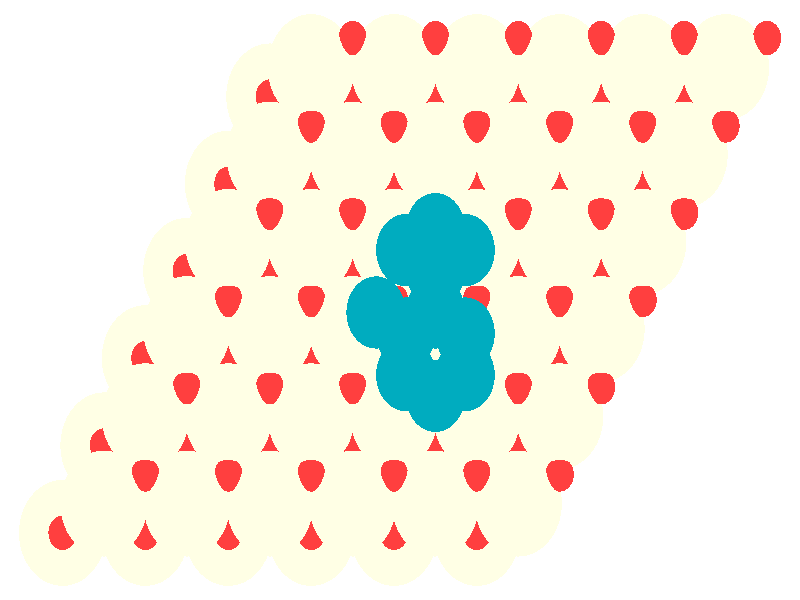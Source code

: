 #include "colors.inc"
#include "finish.inc"

global_settings {assumed_gamma 1 max_trace_level 6}
background {color White}
camera {orthographic
  right -37.48*x up 23.11*y
  direction 1.00*z
  location <0,0,50.00> look_at <0,0,0>}
light_source {<  2.00,   3.00,  40.00> color White
  area_light <0.70, 0, 0>, <0, 0.70, 0>, 3, 3
  adaptive 1 jitter}

#declare simple = finish {phong 0.7}
#declare pale = finish {ambient .5 diffuse .85 roughness .001 specular 0.200 }
#declare intermediate = finish {ambient 0.3 diffuse 0.6 specular 0.10 roughness 0.04 }
#declare vmd = finish {ambient .0 diffuse .65 phong 0.1 phong_size 40. specular 0.500 }
#declare jmol = finish {ambient .2 diffuse .6 specular 1 roughness .001 metallic}
#declare ase2 = finish {ambient 0.05 brilliance 3 diffuse 0.6 metallic specular 0.70 roughness 0.04 reflection 0.15}
#declare ase3 = finish {ambient .15 brilliance 2 diffuse .6 metallic specular 1. roughness .001 reflection .0}
#declare glass = finish {ambient .05 diffuse .3 specular 1. roughness .001}
#declare glass2 = finish {ambient .0 diffuse .3 specular 1. reflection .25 roughness .001}
#declare Rcell = 0.020;
#declare Rbond = 0.100;

#macro atom(LOC, R, COL, TRANS, FIN)
  sphere{LOC, R texture{pigment{color COL transmit TRANS} finish{FIN}}}
#end
#macro constrain(LOC, R, COL, TRANS FIN)
union{torus{R, Rcell rotate 45*z texture{pigment{color COL transmit TRANS} finish{FIN}}}
      torus{R, Rcell rotate -45*z texture{pigment{color COL transmit TRANS} finish{FIN}}}
      translate LOC}
#end

atom(<-15.81,  -8.97, -11.24>, 2.04, rgb <1.00, 1.00, 0.78>, 0.0, ase3) // #0 
atom(<-13.87,  -5.60, -11.24>, 2.04, rgb <1.00, 1.00, 0.78>, 0.0, ase3) // #1 
atom(<-11.93,  -8.97, -11.24>, 2.04, rgb <1.00, 1.00, 0.78>, 0.0, ase3) // #2 
atom(< -9.99,  -5.60, -11.24>, 2.04, rgb <1.00, 1.00, 0.78>, 0.0, ase3) // #3 
atom(< -9.99,  -7.84, -10.44>, 0.66, rgb <1.00, 0.05, 0.05>, 0.0, ase3) // #4 
atom(<-13.87,  -5.60,  -8.86>, 0.66, rgb <1.00, 0.05, 0.05>, 0.0, ase3) // #5 
atom(< -8.04,  -4.48, -10.44>, 0.66, rgb <1.00, 0.05, 0.05>, 0.0, ase3) // #6 
atom(<-15.81,  -8.97,  -8.86>, 0.66, rgb <1.00, 0.05, 0.05>, 0.0, ase3) // #7 
atom(<-13.87,  -7.84, -10.44>, 0.66, rgb <1.00, 0.05, 0.05>, 0.0, ase3) // #8 
atom(< -9.99,  -5.60,  -8.86>, 0.66, rgb <1.00, 0.05, 0.05>, 0.0, ase3) // #9 
atom(<-11.93,  -4.48, -10.44>, 0.66, rgb <1.00, 0.05, 0.05>, 0.0, ase3) // #10 
atom(<-11.93,  -8.97,  -8.86>, 0.66, rgb <1.00, 0.05, 0.05>, 0.0, ase3) // #11 
atom(< -8.04,  -4.48,  -8.07>, 2.04, rgb <1.00, 1.00, 0.78>, 0.0, ase3) // #12 
atom(< -9.99,  -7.84,  -8.07>, 2.04, rgb <1.00, 1.00, 0.78>, 0.0, ase3) // #13 
atom(<-11.93,  -4.48,  -8.07>, 2.04, rgb <1.00, 1.00, 0.78>, 0.0, ase3) // #14 
atom(<-13.87,  -7.84,  -8.07>, 2.04, rgb <1.00, 1.00, 0.78>, 0.0, ase3) // #15 
atom(< -9.99,  -3.36,  -7.27>, 0.66, rgb <1.00, 0.05, 0.05>, 0.0, ase3) // #16 
atom(<-11.93,  -6.72,  -7.27>, 0.66, rgb <1.00, 0.05, 0.05>, 0.0, ase3) // #17 
atom(< -6.10,  -3.36,  -7.27>, 0.66, rgb <1.00, 0.05, 0.05>, 0.0, ase3) // #18 
atom(< -8.04,  -6.72,  -7.27>, 0.66, rgb <1.00, 0.05, 0.05>, 0.0, ase3) // #19 
atom(<-11.93,  -2.24, -11.24>, 2.04, rgb <1.00, 1.00, 0.78>, 0.0, ase3) // #20 
atom(< -9.99,   1.12, -11.24>, 2.04, rgb <1.00, 1.00, 0.78>, 0.0, ase3) // #21 
atom(< -8.04,  -2.24, -11.24>, 2.04, rgb <1.00, 1.00, 0.78>, 0.0, ase3) // #22 
atom(< -6.10,   1.12, -11.24>, 2.04, rgb <1.00, 1.00, 0.78>, 0.0, ase3) // #23 
atom(< -6.10,  -1.12, -10.44>, 0.66, rgb <1.00, 0.05, 0.05>, 0.0, ase3) // #24 
atom(< -9.99,   1.12,  -8.86>, 0.66, rgb <1.00, 0.05, 0.05>, 0.0, ase3) // #25 
atom(< -4.16,   2.24, -10.44>, 0.66, rgb <1.00, 0.05, 0.05>, 0.0, ase3) // #26 
atom(<-11.93,  -2.24,  -8.86>, 0.66, rgb <1.00, 0.05, 0.05>, 0.0, ase3) // #27 
atom(< -9.99,  -1.12, -10.44>, 0.66, rgb <1.00, 0.05, 0.05>, 0.0, ase3) // #28 
atom(< -6.10,   1.12,  -8.86>, 0.66, rgb <1.00, 0.05, 0.05>, 0.0, ase3) // #29 
atom(< -8.04,   2.24, -10.44>, 0.66, rgb <1.00, 0.05, 0.05>, 0.0, ase3) // #30 
atom(< -8.04,  -2.24,  -8.86>, 0.66, rgb <1.00, 0.05, 0.05>, 0.0, ase3) // #31 
atom(< -4.16,   2.24,  -8.07>, 2.04, rgb <1.00, 1.00, 0.78>, 0.0, ase3) // #32 
atom(< -6.10,  -1.12,  -8.07>, 2.04, rgb <1.00, 1.00, 0.78>, 0.0, ase3) // #33 
atom(< -8.04,   2.24,  -8.07>, 2.04, rgb <1.00, 1.00, 0.78>, 0.0, ase3) // #34 
atom(< -9.99,  -1.12,  -8.07>, 2.04, rgb <1.00, 1.00, 0.78>, 0.0, ase3) // #35 
atom(< -6.10,   3.36,  -7.27>, 0.66, rgb <1.00, 0.05, 0.05>, 0.0, ase3) // #36 
atom(< -8.04,   0.00,  -7.27>, 0.66, rgb <1.00, 0.05, 0.05>, 0.0, ase3) // #37 
atom(< -2.22,   3.36,  -7.27>, 0.66, rgb <1.00, 0.05, 0.05>, 0.0, ase3) // #38 
atom(< -4.16,   0.00,  -7.27>, 0.66, rgb <1.00, 0.05, 0.05>, 0.0, ase3) // #39 
atom(< -8.04,   4.48, -11.24>, 2.04, rgb <1.00, 1.00, 0.78>, 0.0, ase3) // #40 
atom(< -6.10,   7.84, -11.24>, 2.04, rgb <1.00, 1.00, 0.78>, 0.0, ase3) // #41 
atom(< -4.16,   4.48, -11.24>, 2.04, rgb <1.00, 1.00, 0.78>, 0.0, ase3) // #42 
atom(< -2.22,   7.84, -11.24>, 2.04, rgb <1.00, 1.00, 0.78>, 0.0, ase3) // #43 
atom(< -2.22,   5.60, -10.44>, 0.66, rgb <1.00, 0.05, 0.05>, 0.0, ase3) // #44 
atom(< -6.10,   7.84,  -8.86>, 0.66, rgb <1.00, 0.05, 0.05>, 0.0, ase3) // #45 
atom(< -0.28,   8.97, -10.44>, 0.66, rgb <1.00, 0.05, 0.05>, 0.0, ase3) // #46 
atom(< -8.04,   4.48,  -8.86>, 0.66, rgb <1.00, 0.05, 0.05>, 0.0, ase3) // #47 
atom(< -6.10,   5.60, -10.44>, 0.66, rgb <1.00, 0.05, 0.05>, 0.0, ase3) // #48 
atom(< -2.22,   7.84,  -8.86>, 0.66, rgb <1.00, 0.05, 0.05>, 0.0, ase3) // #49 
atom(< -4.16,   8.97, -10.44>, 0.66, rgb <1.00, 0.05, 0.05>, 0.0, ase3) // #50 
atom(< -4.16,   4.48,  -8.86>, 0.66, rgb <1.00, 0.05, 0.05>, 0.0, ase3) // #51 
atom(< -0.28,   8.97,  -8.07>, 2.04, rgb <1.00, 1.00, 0.78>, 0.0, ase3) // #52 
atom(< -2.22,   5.60,  -8.07>, 2.04, rgb <1.00, 1.00, 0.78>, 0.0, ase3) // #53 
atom(< -4.16,   8.97,  -8.07>, 2.04, rgb <1.00, 1.00, 0.78>, 0.0, ase3) // #54 
atom(< -6.10,   5.60,  -8.07>, 2.04, rgb <1.00, 1.00, 0.78>, 0.0, ase3) // #55 
atom(< -2.22,  10.09,  -7.27>, 0.66, rgb <1.00, 0.05, 0.05>, 0.0, ase3) // #56 
atom(< -4.16,   6.72,  -7.27>, 0.66, rgb <1.00, 0.05, 0.05>, 0.0, ase3) // #57 
atom(<  1.66,  10.09,  -7.27>, 0.66, rgb <1.00, 0.05, 0.05>, 0.0, ase3) // #58 
atom(< -0.28,   6.72,  -7.27>, 0.66, rgb <1.00, 0.05, 0.05>, 0.0, ase3) // #59 
atom(< -8.04,  -8.97, -11.24>, 2.04, rgb <1.00, 1.00, 0.78>, 0.0, ase3) // #60 
atom(< -6.10,  -5.60, -11.24>, 2.04, rgb <1.00, 1.00, 0.78>, 0.0, ase3) // #61 
atom(< -4.16,  -8.97, -11.24>, 2.04, rgb <1.00, 1.00, 0.78>, 0.0, ase3) // #62 
atom(< -2.22,  -5.60, -11.24>, 2.04, rgb <1.00, 1.00, 0.78>, 0.0, ase3) // #63 
atom(< -2.22,  -7.84, -10.44>, 0.66, rgb <1.00, 0.05, 0.05>, 0.0, ase3) // #64 
atom(< -6.10,  -5.60,  -8.86>, 0.66, rgb <1.00, 0.05, 0.05>, 0.0, ase3) // #65 
atom(< -0.28,  -4.48, -10.44>, 0.66, rgb <1.00, 0.05, 0.05>, 0.0, ase3) // #66 
atom(< -8.04,  -8.97,  -8.86>, 0.66, rgb <1.00, 0.05, 0.05>, 0.0, ase3) // #67 
atom(< -6.10,  -7.84, -10.44>, 0.66, rgb <1.00, 0.05, 0.05>, 0.0, ase3) // #68 
atom(< -2.22,  -5.60,  -8.86>, 0.66, rgb <1.00, 0.05, 0.05>, 0.0, ase3) // #69 
atom(< -4.16,  -4.48, -10.44>, 0.66, rgb <1.00, 0.05, 0.05>, 0.0, ase3) // #70 
atom(< -4.16,  -8.97,  -8.86>, 0.66, rgb <1.00, 0.05, 0.05>, 0.0, ase3) // #71 
atom(< -0.28,  -4.48,  -8.07>, 2.04, rgb <1.00, 1.00, 0.78>, 0.0, ase3) // #72 
atom(< -2.22,  -7.84,  -8.07>, 2.04, rgb <1.00, 1.00, 0.78>, 0.0, ase3) // #73 
atom(< -4.16,  -4.48,  -8.07>, 2.04, rgb <1.00, 1.00, 0.78>, 0.0, ase3) // #74 
atom(< -6.10,  -7.84,  -8.07>, 2.04, rgb <1.00, 1.00, 0.78>, 0.0, ase3) // #75 
atom(< -2.22,  -3.36,  -7.27>, 0.66, rgb <1.00, 0.05, 0.05>, 0.0, ase3) // #76 
atom(< -4.16,  -6.72,  -7.27>, 0.66, rgb <1.00, 0.05, 0.05>, 0.0, ase3) // #77 
atom(<  1.66,  -3.36,  -7.27>, 0.66, rgb <1.00, 0.05, 0.05>, 0.0, ase3) // #78 
atom(< -0.28,  -6.72,  -7.27>, 0.66, rgb <1.00, 0.05, 0.05>, 0.0, ase3) // #79 
atom(< -4.16,  -2.24, -11.24>, 2.04, rgb <1.00, 1.00, 0.78>, 0.0, ase3) // #80 
atom(< -2.22,   1.12, -11.24>, 2.04, rgb <1.00, 1.00, 0.78>, 0.0, ase3) // #81 
atom(< -0.28,  -2.24, -11.24>, 2.04, rgb <1.00, 1.00, 0.78>, 0.0, ase3) // #82 
atom(<  1.66,   1.12, -11.24>, 2.04, rgb <1.00, 1.00, 0.78>, 0.0, ase3) // #83 
atom(<  1.66,  -1.12, -10.44>, 0.66, rgb <1.00, 0.05, 0.05>, 0.0, ase3) // #84 
atom(< -2.22,   1.12,  -8.86>, 0.66, rgb <1.00, 0.05, 0.05>, 0.0, ase3) // #85 
atom(<  3.60,   2.24, -10.44>, 0.66, rgb <1.00, 0.05, 0.05>, 0.0, ase3) // #86 
atom(< -4.16,  -2.24,  -8.86>, 0.66, rgb <1.00, 0.05, 0.05>, 0.0, ase3) // #87 
atom(< -2.22,  -1.12, -10.44>, 0.66, rgb <1.00, 0.05, 0.05>, 0.0, ase3) // #88 
atom(<  1.66,   1.12,  -6.81>, 0.66, rgb <1.00, 0.05, 0.05>, 0.0, ase3) // #89 
atom(< -0.28,   2.24, -10.44>, 0.66, rgb <1.00, 0.05, 0.05>, 0.0, ase3) // #90 
atom(< -0.28,  -2.24,  -8.86>, 0.66, rgb <1.00, 0.05, 0.05>, 0.0, ase3) // #91 
atom(<  3.60,   2.24,  -8.07>, 2.04, rgb <1.00, 1.00, 0.78>, 0.0, ase3) // #92 
atom(<  1.66,  -1.12,  -8.07>, 2.04, rgb <1.00, 1.00, 0.78>, 0.0, ase3) // #93 
atom(< -0.28,   2.24,  -8.07>, 2.04, rgb <1.00, 1.00, 0.78>, 0.0, ase3) // #94 
atom(< -2.22,  -1.12,  -8.07>, 2.04, rgb <1.00, 1.00, 0.78>, 0.0, ase3) // #95 
atom(<  1.66,   3.36,  -7.27>, 0.66, rgb <1.00, 0.05, 0.05>, 0.0, ase3) // #96 
atom(< -0.28,   0.00,  -7.27>, 0.66, rgb <1.00, 0.05, 0.05>, 0.0, ase3) // #97 
atom(<  5.54,   3.36,  -7.27>, 0.66, rgb <1.00, 0.05, 0.05>, 0.0, ase3) // #98 
atom(<  3.60,   0.00,  -7.27>, 0.66, rgb <1.00, 0.05, 0.05>, 0.0, ase3) // #99 
atom(< -0.28,   4.48, -11.24>, 2.04, rgb <1.00, 1.00, 0.78>, 0.0, ase3) // #100 
atom(<  1.66,   7.84, -11.24>, 2.04, rgb <1.00, 1.00, 0.78>, 0.0, ase3) // #101 
atom(<  3.60,   4.48, -11.24>, 2.04, rgb <1.00, 1.00, 0.78>, 0.0, ase3) // #102 
atom(<  5.54,   7.84, -11.24>, 2.04, rgb <1.00, 1.00, 0.78>, 0.0, ase3) // #103 
atom(<  5.54,   5.60, -10.44>, 0.66, rgb <1.00, 0.05, 0.05>, 0.0, ase3) // #104 
atom(<  1.66,   7.84,  -8.86>, 0.66, rgb <1.00, 0.05, 0.05>, 0.0, ase3) // #105 
atom(<  7.48,   8.97, -10.44>, 0.66, rgb <1.00, 0.05, 0.05>, 0.0, ase3) // #106 
atom(< -0.28,   4.48,  -8.86>, 0.66, rgb <1.00, 0.05, 0.05>, 0.0, ase3) // #107 
atom(<  1.66,   5.60, -10.44>, 0.66, rgb <1.00, 0.05, 0.05>, 0.0, ase3) // #108 
atom(<  5.54,   7.84,  -8.86>, 0.66, rgb <1.00, 0.05, 0.05>, 0.0, ase3) // #109 
atom(<  3.60,   8.97, -10.44>, 0.66, rgb <1.00, 0.05, 0.05>, 0.0, ase3) // #110 
atom(<  3.60,   4.48,  -8.86>, 0.66, rgb <1.00, 0.05, 0.05>, 0.0, ase3) // #111 
atom(<  7.48,   8.97,  -8.07>, 2.04, rgb <1.00, 1.00, 0.78>, 0.0, ase3) // #112 
atom(<  5.54,   5.60,  -8.07>, 2.04, rgb <1.00, 1.00, 0.78>, 0.0, ase3) // #113 
atom(<  3.60,   8.97,  -8.07>, 2.04, rgb <1.00, 1.00, 0.78>, 0.0, ase3) // #114 
atom(<  1.66,   5.60,  -8.07>, 2.04, rgb <1.00, 1.00, 0.78>, 0.0, ase3) // #115 
atom(<  5.54,  10.09,  -7.27>, 0.66, rgb <1.00, 0.05, 0.05>, 0.0, ase3) // #116 
atom(<  3.60,   6.72,  -7.27>, 0.66, rgb <1.00, 0.05, 0.05>, 0.0, ase3) // #117 
atom(<  9.42,  10.09,  -7.27>, 0.66, rgb <1.00, 0.05, 0.05>, 0.0, ase3) // #118 
atom(<  7.48,   6.72,  -7.27>, 0.66, rgb <1.00, 0.05, 0.05>, 0.0, ase3) // #119 
atom(< -0.28,  -8.97, -11.24>, 2.04, rgb <1.00, 1.00, 0.78>, 0.0, ase3) // #120 
atom(<  1.66,  -5.60, -11.24>, 2.04, rgb <1.00, 1.00, 0.78>, 0.0, ase3) // #121 
atom(<  3.60,  -8.97, -11.24>, 2.04, rgb <1.00, 1.00, 0.78>, 0.0, ase3) // #122 
atom(<  5.54,  -5.60, -11.24>, 2.04, rgb <1.00, 1.00, 0.78>, 0.0, ase3) // #123 
atom(<  5.54,  -7.84, -10.44>, 0.66, rgb <1.00, 0.05, 0.05>, 0.0, ase3) // #124 
atom(<  1.66,  -5.60,  -8.86>, 0.66, rgb <1.00, 0.05, 0.05>, 0.0, ase3) // #125 
atom(<  7.48,  -4.48, -10.44>, 0.66, rgb <1.00, 0.05, 0.05>, 0.0, ase3) // #126 
atom(< -0.28,  -8.97,  -8.86>, 0.66, rgb <1.00, 0.05, 0.05>, 0.0, ase3) // #127 
atom(<  1.66,  -7.84, -10.44>, 0.66, rgb <1.00, 0.05, 0.05>, 0.0, ase3) // #128 
atom(<  5.54,  -5.60,  -8.86>, 0.66, rgb <1.00, 0.05, 0.05>, 0.0, ase3) // #129 
atom(<  3.60,  -4.48, -10.44>, 0.66, rgb <1.00, 0.05, 0.05>, 0.0, ase3) // #130 
atom(<  3.60,  -8.97,  -8.86>, 0.66, rgb <1.00, 0.05, 0.05>, 0.0, ase3) // #131 
atom(<  7.48,  -4.48,  -8.07>, 2.04, rgb <1.00, 1.00, 0.78>, 0.0, ase3) // #132 
atom(<  5.54,  -7.84,  -8.07>, 2.04, rgb <1.00, 1.00, 0.78>, 0.0, ase3) // #133 
atom(<  3.60,  -4.48,  -8.07>, 2.04, rgb <1.00, 1.00, 0.78>, 0.0, ase3) // #134 
atom(<  1.66,  -7.84,  -8.07>, 2.04, rgb <1.00, 1.00, 0.78>, 0.0, ase3) // #135 
atom(<  5.54,  -3.36,  -7.27>, 0.66, rgb <1.00, 0.05, 0.05>, 0.0, ase3) // #136 
atom(<  3.60,  -6.72,  -7.27>, 0.66, rgb <1.00, 0.05, 0.05>, 0.0, ase3) // #137 
atom(<  9.42,  -3.36,  -7.27>, 0.66, rgb <1.00, 0.05, 0.05>, 0.0, ase3) // #138 
atom(<  7.48,  -6.72,  -7.27>, 0.66, rgb <1.00, 0.05, 0.05>, 0.0, ase3) // #139 
atom(<  3.60,  -2.24, -11.24>, 2.04, rgb <1.00, 1.00, 0.78>, 0.0, ase3) // #140 
atom(<  5.54,   1.12, -11.24>, 2.04, rgb <1.00, 1.00, 0.78>, 0.0, ase3) // #141 
atom(<  7.48,  -2.24, -11.24>, 2.04, rgb <1.00, 1.00, 0.78>, 0.0, ase3) // #142 
atom(<  9.42,   1.12, -11.24>, 2.04, rgb <1.00, 1.00, 0.78>, 0.0, ase3) // #143 
atom(<  9.42,  -1.12, -10.44>, 0.66, rgb <1.00, 0.05, 0.05>, 0.0, ase3) // #144 
atom(<  5.54,   1.12,  -8.86>, 0.66, rgb <1.00, 0.05, 0.05>, 0.0, ase3) // #145 
atom(< 11.37,   2.24, -10.44>, 0.66, rgb <1.00, 0.05, 0.05>, 0.0, ase3) // #146 
atom(<  3.60,  -2.24,  -8.86>, 0.66, rgb <1.00, 0.05, 0.05>, 0.0, ase3) // #147 
atom(<  5.54,  -1.12, -10.44>, 0.66, rgb <1.00, 0.05, 0.05>, 0.0, ase3) // #148 
atom(<  9.42,   1.12,  -8.86>, 0.66, rgb <1.00, 0.05, 0.05>, 0.0, ase3) // #149 
atom(<  7.48,   2.24, -10.44>, 0.66, rgb <1.00, 0.05, 0.05>, 0.0, ase3) // #150 
atom(<  7.48,  -2.24,  -8.86>, 0.66, rgb <1.00, 0.05, 0.05>, 0.0, ase3) // #151 
atom(< 11.37,   2.24,  -8.07>, 2.04, rgb <1.00, 1.00, 0.78>, 0.0, ase3) // #152 
atom(<  9.42,  -1.12,  -8.07>, 2.04, rgb <1.00, 1.00, 0.78>, 0.0, ase3) // #153 
atom(<  7.48,   2.24,  -8.07>, 2.04, rgb <1.00, 1.00, 0.78>, 0.0, ase3) // #154 
atom(<  5.54,  -1.12,  -8.07>, 2.04, rgb <1.00, 1.00, 0.78>, 0.0, ase3) // #155 
atom(<  9.42,   3.36,  -7.27>, 0.66, rgb <1.00, 0.05, 0.05>, 0.0, ase3) // #156 
atom(<  7.48,   0.00,  -7.27>, 0.66, rgb <1.00, 0.05, 0.05>, 0.0, ase3) // #157 
atom(< 13.31,   3.36,  -7.27>, 0.66, rgb <1.00, 0.05, 0.05>, 0.0, ase3) // #158 
atom(< 11.37,   0.00,  -7.27>, 0.66, rgb <1.00, 0.05, 0.05>, 0.0, ase3) // #159 
atom(<  7.48,   4.48, -11.24>, 2.04, rgb <1.00, 1.00, 0.78>, 0.0, ase3) // #160 
atom(<  9.42,   7.84, -11.24>, 2.04, rgb <1.00, 1.00, 0.78>, 0.0, ase3) // #161 
atom(< 11.37,   4.48, -11.24>, 2.04, rgb <1.00, 1.00, 0.78>, 0.0, ase3) // #162 
atom(< 13.31,   7.84, -11.24>, 2.04, rgb <1.00, 1.00, 0.78>, 0.0, ase3) // #163 
atom(< 13.31,   5.60, -10.44>, 0.66, rgb <1.00, 0.05, 0.05>, 0.0, ase3) // #164 
atom(<  9.42,   7.84,  -8.86>, 0.66, rgb <1.00, 0.05, 0.05>, 0.0, ase3) // #165 
atom(< 15.25,   8.97, -10.44>, 0.66, rgb <1.00, 0.05, 0.05>, 0.0, ase3) // #166 
atom(<  7.48,   4.48,  -8.86>, 0.66, rgb <1.00, 0.05, 0.05>, 0.0, ase3) // #167 
atom(<  9.42,   5.60, -10.44>, 0.66, rgb <1.00, 0.05, 0.05>, 0.0, ase3) // #168 
atom(< 13.31,   7.84,  -8.86>, 0.66, rgb <1.00, 0.05, 0.05>, 0.0, ase3) // #169 
atom(< 11.37,   8.97, -10.44>, 0.66, rgb <1.00, 0.05, 0.05>, 0.0, ase3) // #170 
atom(< 11.37,   4.48,  -8.86>, 0.66, rgb <1.00, 0.05, 0.05>, 0.0, ase3) // #171 
atom(< 15.25,   8.97,  -8.07>, 2.04, rgb <1.00, 1.00, 0.78>, 0.0, ase3) // #172 
atom(< 13.31,   5.60,  -8.07>, 2.04, rgb <1.00, 1.00, 0.78>, 0.0, ase3) // #173 
atom(< 11.37,   8.97,  -8.07>, 2.04, rgb <1.00, 1.00, 0.78>, 0.0, ase3) // #174 
atom(<  9.42,   5.60,  -8.07>, 2.04, rgb <1.00, 1.00, 0.78>, 0.0, ase3) // #175 
atom(< 13.31,  10.09,  -7.27>, 0.66, rgb <1.00, 0.05, 0.05>, 0.0, ase3) // #176 
atom(< 11.37,   6.72,  -7.27>, 0.66, rgb <1.00, 0.05, 0.05>, 0.0, ase3) // #177 
atom(< 17.19,  10.09,  -7.27>, 0.66, rgb <1.00, 0.05, 0.05>, 0.0, ase3) // #178 
atom(< 15.25,   6.72,  -7.27>, 0.66, rgb <1.00, 0.05, 0.05>, 0.0, ase3) // #179 
atom(<  1.66,   1.12,  -4.54>, 1.39, rgb <0.00, 0.41, 0.52>, 0.0, ase3) // #180 
atom(<  3.05,  -1.29,  -4.54>, 1.39, rgb <0.00, 0.41, 0.52>, 0.0, ase3) // #181 
atom(<  1.66,  -3.69,  -4.54>, 1.39, rgb <0.00, 0.41, 0.52>, 0.0, ase3) // #182 
atom(<  0.27,  -1.29,  -4.54>, 1.39, rgb <0.00, 0.41, 0.52>, 0.0, ase3) // #183 
atom(<  0.27,   1.92,  -2.27>, 1.39, rgb <0.00, 0.41, 0.52>, 0.0, ase3) // #184 
atom(<  3.05,   1.92,  -2.27>, 1.39, rgb <0.00, 0.41, 0.52>, 0.0, ase3) // #185 
atom(< -1.12,  -0.48,  -2.27>, 1.39, rgb <0.00, 0.41, 0.52>, 0.0, ase3) // #186 
atom(<  1.66,  -0.48,  -2.27>, 1.39, rgb <0.00, 0.41, 0.52>, 0.0, ase3) // #187 
atom(<  0.27,  -2.89,  -2.27>, 1.39, rgb <0.00, 0.41, 0.52>, 0.0, ase3) // #188 
atom(<  3.05,  -2.89,  -2.27>, 1.39, rgb <0.00, 0.41, 0.52>, 0.0, ase3) // #189 
atom(<  1.66,   2.73,  -2.27>, 1.39, rgb <0.00, 0.41, 0.52>, 0.0, ase3) // #190 
atom(<  1.66,   1.12,   0.00>, 1.39, rgb <0.00, 0.41, 0.52>, 0.0, ase3) // #191 
